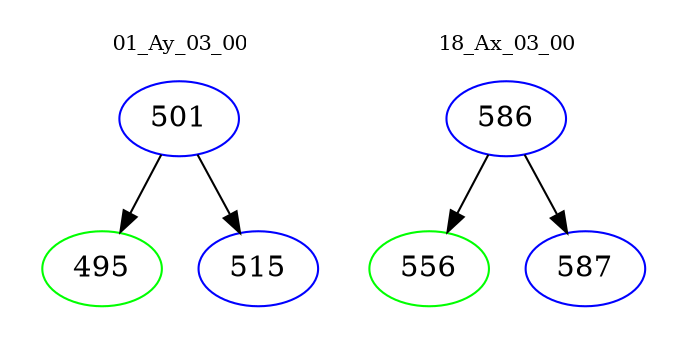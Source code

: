 digraph{
subgraph cluster_0 {
color = white
label = "01_Ay_03_00";
fontsize=10;
T0_501 [label="501", color="blue"]
T0_501 -> T0_495 [color="black"]
T0_495 [label="495", color="green"]
T0_501 -> T0_515 [color="black"]
T0_515 [label="515", color="blue"]
}
subgraph cluster_1 {
color = white
label = "18_Ax_03_00";
fontsize=10;
T1_586 [label="586", color="blue"]
T1_586 -> T1_556 [color="black"]
T1_556 [label="556", color="green"]
T1_586 -> T1_587 [color="black"]
T1_587 [label="587", color="blue"]
}
}
